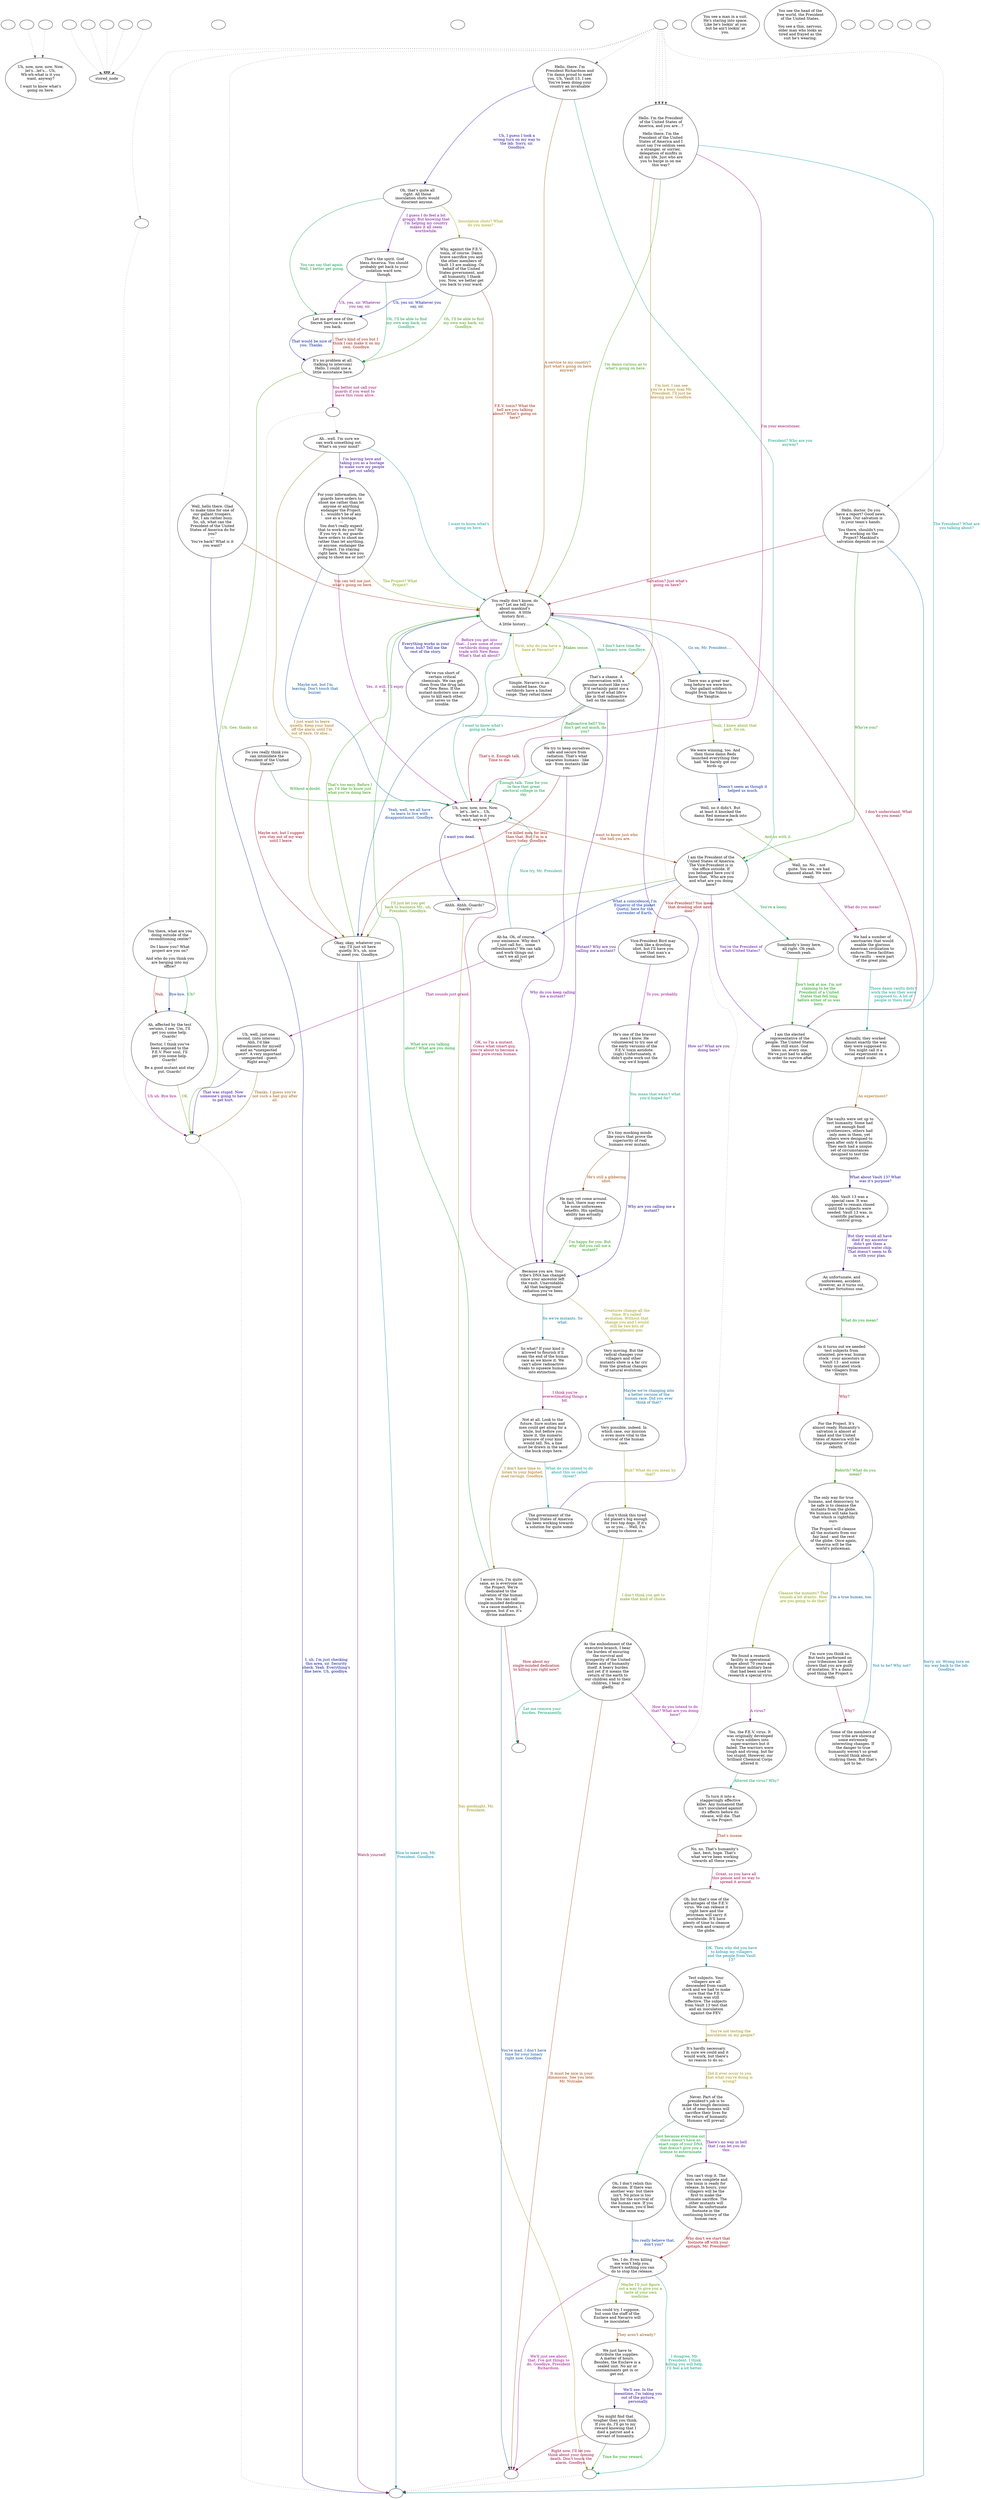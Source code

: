 digraph qhprzrch {
  "checkPartyMembersNearDoor" [style=filled       fillcolor="#FFFFFF"       color="#000000"]
  "checkPartyMembersNearDoor" [label=""]
  "ChooseFromList" [style=filled       fillcolor="#FFFFFF"       color="#000000"]
  "ChooseFromList" [label="Uh, now, now, now. Now,\nlet's...let's... Uh,\nWh-wh-what is it you\nwant, anyway?\n---\nI want to know what's\ngoing on here."]
  "CLICK_PREV" [style=filled       fillcolor="#FFFFFF"       color="#000000"]
  "CLICK_PREV" -> "ChooseFromList" [style=dotted color="#555555"]
  "CLICK_PREV" [label=""]
  "CLICK_0" [style=filled       fillcolor="#FFFFFF"       color="#000000"]
  "CLICK_0" -> "stored_node" [style=dotted color="#555555"]
  "CLICK_0" [label=""]
  "CLICK_1" [style=filled       fillcolor="#FFFFFF"       color="#000000"]
  "CLICK_1" -> "stored_node" [style=dotted color="#555555"]
  "CLICK_1" [label=""]
  "CLICK_2" [style=filled       fillcolor="#FFFFFF"       color="#000000"]
  "CLICK_2" -> "stored_node" [style=dotted color="#555555"]
  "CLICK_2" [label=""]
  "CLICK_3" [style=filled       fillcolor="#FFFFFF"       color="#000000"]
  "CLICK_3" -> "stored_node" [style=dotted color="#555555"]
  "CLICK_3" [label=""]
  "CLICK_4" [style=filled       fillcolor="#FFFFFF"       color="#000000"]
  "CLICK_4" -> "stored_node" [style=dotted color="#555555"]
  "CLICK_4" [label=""]
  "CLICK_MORE" [style=filled       fillcolor="#FFFFFF"       color="#000000"]
  "CLICK_MORE" -> "ChooseFromList" [style=dotted color="#555555"]
  "CLICK_MORE" [label=""]
  "start" [style=filled       fillcolor="#FFFFFF"       color="#000000"]
  "start" [label=""]
  "critter_p_proc" [style=filled       fillcolor="#FFFFFF"       color="#000000"]
  "critter_p_proc" [label=""]
  "pickup_p_proc" [style=filled       fillcolor="#FFFFFF"       color="#000000"]
  "pickup_p_proc" [label=""]
  "talk_p_proc" [style=filled       fillcolor="#FFFFFF"       color="#000000"]
  "talk_p_proc" -> "Node001" [style=dotted color="#555555"]
  "talk_p_proc" -> "Node003" [style=dotted color="#555555"]
  "talk_p_proc" -> "Node021" [style=dotted color="#555555"]
  "talk_p_proc" -> "Node022" [style=dotted color="#555555"]
  "talk_p_proc" -> "Node004" [style=dotted color="#555555"]
  "talk_p_proc" -> "Node022" [style=dotted color="#555555"]
  "talk_p_proc" -> "Node005" [style=dotted color="#555555"]
  "talk_p_proc" -> "Node022" [style=dotted color="#555555"]
  "talk_p_proc" -> "Node022" [style=dotted color="#555555"]
  "talk_p_proc" [label=""]
  "destroy_p_proc" [style=filled       fillcolor="#FFFFFF"       color="#000000"]
  "destroy_p_proc" [label=""]
  "look_at_p_proc" [style=filled       fillcolor="#FFFFFF"       color="#000000"]
  "look_at_p_proc" [label="You see a man in a suit.\nHe's staring into space.\nLike he's lookin' at you\nbut he ain't lookin' at\nyou."]
  "description_p_proc" [style=filled       fillcolor="#FFFFFF"       color="#000000"]
  "description_p_proc" [label="You see the head of the\nfree world, the President\nof the United States.\n---\nYou see a thin, nervous,\nolder man who looks as\ntired and frayed as the\nsuit he's wearing."]
  "use_skill_on_p_proc" [style=filled       fillcolor="#FFFFFF"       color="#000000"]
  "use_skill_on_p_proc" [label=""]
  "damage_p_proc" [style=filled       fillcolor="#FFFFFF"       color="#000000"]
  "damage_p_proc" [label=""]
  "map_enter_p_proc" [style=filled       fillcolor="#FFFFFF"       color="#000000"]
  "map_enter_p_proc" [label=""]
  "Node998" [style=filled       fillcolor="#FFFFFF"       color="#000000"]
  "Node998" [label=""]
  "Node999" [style=filled       fillcolor="#FFFFFF"       color="#000000"]
  "Node999" [label=""]
  "Node001" [style=filled       fillcolor="#FFFFFF"       color="#000000"]
  "Node001" [label="You there, what are you\ndoing outside of the\nreconditioning center?\n---\nDo I know you? What\nproject are you on?\n---\nAnd who do you think you\nare barging into my\noffice?"]
  "Node001" -> "Node002" [label="Uh?" color="#009923" fontcolor="#009923"]
  "Node001" -> "Node002" [label="Nuh." color="#99000A" fontcolor="#99000A"]
  "Node001" -> "Node002" [label="Bye-bye." color="#003699" fontcolor="#003699"]
  "Node002" [style=filled       fillcolor="#FFFFFF"       color="#000000"]
  "Node002" [label="Ah, affected by the test\nserums, I see. Um, I'll\nget you some help.\nGuards!\n---\nDoctor, I think you've\nbeen exposed to the\nF.E.V. Poor soul, I'll\nget you some help.\nGuards!\n---\nBe a good mutant and stay\nput. Guards!"]
  "Node002" -> "NodeCallGuards" [label="OK." color="#639900" fontcolor="#639900"]
  "Node002" -> "NodeCallGuards" [label="Uh uh. Bye bye." color="#990090" fontcolor="#990090"]
  "Node003" [style=filled       fillcolor="#FFFFFF"       color="#000000"]
  "Node003" -> "NodeCallGuards" [style=dotted color="#555555"]
  "Node003" [label=""]
  "Node004" [style=filled       fillcolor="#FFFFFF"       color="#000000"]
  "Node004" [label="Hello, there. I'm\nPresident Richardson and\nI'm damn proud to meet\nyou. Uh, Vault 13, I see.\nYou've been doing your\ncountry an invaluable\nservice."]
  "Node004" -> "Node015" [label="President? Who are you\nanyway?" color="#009976" fontcolor="#009976"]
  "Node004" -> "Node020" [label="A service to my country?\nJust what's going on here\nanyway?" color="#994900" fontcolor="#994900"]
  "Node004" -> "Node006" [label="Uh, I guess I took a\nwrong turn on my way to\nthe lab. Sorry, sir.\nGoodbye." color="#1C0099" fontcolor="#1C0099"]
  "Node005" [style=filled       fillcolor="#FFFFFF"       color="#000000"]
  "Node005" [label="Hello, doctor. Do you\nhave a report? Good news,\nI hope. Our salvation is\nin your team's hands.\n---\nYou there, shouldn't you\nbe working on the\nProject? Mankind's\nsalvation depends on you."]
  "Node005" -> "Node015" [label="Who're you?" color="#109900" fontcolor="#109900"]
  "Node005" -> "Node020" [label="Salvation? Just what's\ngoing on here?" color="#99003D" fontcolor="#99003D"]
  "Node005" -> "Node999" [label="Sorry, sir. Wrong turn on\nmy way back to the lab.\nGoodbye." color="#006A99" fontcolor="#006A99"]
  "Node006" [style=filled       fillcolor="#FFFFFF"       color="#000000"]
  "Node006" [label="Oh, that's quite all\nright. All those\ninoculation shots would\ndisorient anyone."]
  "Node006" -> "Node060" [label="Inoculation shots? What\ndo you mean?" color="#969900" fontcolor="#969900"]
  "Node006" -> "Node059" [label="I guess I do feel a bit\ngroggy. But knowing that\nI'm helping my country\nmakes it all seem\nworthwhile." color="#6F0099" fontcolor="#6F0099"]
  "Node006" -> "Node007" [label="You can say that again.\nWell, I better get going." color="#009943" fontcolor="#009943"]
  "Node007" [style=filled       fillcolor="#FFFFFF"       color="#000000"]
  "Node007" [label="Let me get one of the\nSecret Service to escort\nyou back."]
  "Node007" -> "Node008" [label="That's kind of you but I\nthink I can make it on my\nown. Goodbye." color="#991600" fontcolor="#991600"]
  "Node007" -> "Node008" [label="That would be nice of\nyou. Thanks." color="#001799" fontcolor="#001799"]
  "Node008" [style=filled       fillcolor="#FFFFFF"       color="#000000"]
  "Node008" [label="It's no problem at all.\n(talking to intercom)\nHello. I could use a\nlittle assistance here."]
  "Node008" -> "NodeCallGuards" [label="Uh. Gee, thanks sir." color="#439900" fontcolor="#439900"]
  "Node008" -> "Node910" [label="You better not call your\nguards if you want to\nleave this room alive." color="#990070" fontcolor="#990070"]
  "Node009" [style=filled       fillcolor="#FFFFFF"       color="#000000"]
  "Node009" [label="Ah...well. I'm sure we\ncan work something out.\nWhat's on your mind?"]
  "Node009" -> "Node020" [label="I want to know what's\ngoing on here." color="#009995" fontcolor="#009995"]
  "Node009" -> "Node013" [label="I just want to leave\nquietly. Keep your hand\noff the alarm until I'm\nout of here. Or else…." color="#996900" fontcolor="#996900"]
  "Node009" -> "Node011" [label="I'm leaving here and\ntaking you as a hostage\nto make sure my people\nget out safely." color="#3C0099" fontcolor="#3C0099"]
  "Node010" [style=filled       fillcolor="#FFFFFF"       color="#000000"]
  "Node010" [label="Do you really think you\ncan intimidate the\nPresident of the United\nStates?"]
  "Node010" -> "Node012" [label="Without a doubt." color="#00990F" fontcolor="#00990F"]
  "Node010" -> "Node013" [label="Maybe not, but I suggest\nyou stay out of my way\nuntil I leave." color="#99001D" fontcolor="#99001D"]
  "Node011" [style=filled       fillcolor="#FFFFFF"       color="#000000"]
  "Node011" [label="For your information, the\nguards have orders to\nshoot me rather than let\nanyone or anything\nendanger the Project.\nI... wouldn't be of any\nuse as a hostage.\n---\nYou don't really expect\nthat to work do you? Ha!\nIf you try it, my guards\nhave orders to shoot me\nrather than let anything,\nor anyone, endanger the\nProject. I'm staying\nright here. Now, are you\ngoing to shoot me or not?"]
  "Node011" -> "Node012" [label="Maybe not, but I'm\nleaving. Don't touch that\nbuzzer." color="#004A99" fontcolor="#004A99"]
  "Node011" -> "Node020" [label="The Project? What\nProject?" color="#779900" fontcolor="#779900"]
  "Node011" -> "Node012" [label="Yes, it will. I'll enjoy\nit." color="#8F0099" fontcolor="#8F0099"]
  "Node012" [style=filled       fillcolor="#FFFFFF"       color="#000000"]
  "Node012" [label="Uh, now, now, now. Now,\nlet's...let's... Uh,\nWh-wh-what is it you\nwant, anyway?"]
  "Node012" -> "Node020" [label="I want to know what's\ngoing on here." color="#009962" fontcolor="#009962"]
  "Node012" -> "Node015" [label="I want to know just who\nthe hell you are." color="#993600" fontcolor="#993600"]
  "Node012" -> "Node014" [label="I want you dead." color="#090099" fontcolor="#090099"]
  "Node013" [style=filled       fillcolor="#FFFFFF"       color="#000000"]
  "Node013" [label="Okay, okay, whatever you\nsay. I'll just sit here\nquietly. It's, uh, nice\nto meet you. Goodbye."]
  "Node013" -> "Node020" [label="That's too easy. Before I\ngo, I'd like to know just\nwhat you're doing here." color="#249900" fontcolor="#249900"]
  "Node013" -> "Node999" [label="Watch yourself." color="#990050" fontcolor="#990050"]
  "Node013" -> "Node999" [label="Nice to meet you, Mr.\nPresident. Goodbye." color="#007D99" fontcolor="#007D99"]
  "Node014" [style=filled       fillcolor="#FFFFFF"       color="#000000"]
  "Node014" [label="Ahhh. Ahhh. Guards?\nGuards!"]
  "Node014" -> "NodeCombat" [label="Say goodnight, Mr.\nPresident." color="#998800" fontcolor="#998800"]
  "Node015" [style=filled       fillcolor="#FFFFFF"       color="#000000"]
  "Node015" [label="I am the President of the\nUnited States of America.\nThe Vice-President is in\nthe office outside. If\nyou belonged here you'd\nknow that.  Who are you\nand what are you doing\nhere?"]
  "Node015" -> "Node019" [label="You're the President of\nwhat United States?" color="#5C0099" fontcolor="#5C0099"]
  "Node015" -> "Node018" [label="You're a loony." color="#00992F" fontcolor="#00992F"]
  "Node015" -> "Node026" [label="Vice-President? You mean\nthat drooling idiot next\ndoor?" color="#990200" fontcolor="#990200"]
  "Node015" -> "Node016" [label="What a coincidence, I'm\nEmperor of the planet\nQuetzl, here for the\nsurrender of Earth." color="#002A99" fontcolor="#002A99"]
  "Node015" -> "Node013" [label="I'll just let you get\nback to business Mr., uh,\nPresident. Goodbye." color="#579900" fontcolor="#579900"]
  "Node016" [style=filled       fillcolor="#FFFFFF"       color="#000000"]
  "Node016" [label="Ah-ha. Oh, of course,\nyour eminence. Why don't\nI just call for... some\nrefreshments? We can talk\nand work things out -\ncan't we all just get\nalong?"]
  "Node016" -> "Node017" [label="That sounds just grand." color="#990084" fontcolor="#990084"]
  "Node016" -> "Node012" [label="Nice try, Mr. President." color="#009982" fontcolor="#009982"]
  "Node017" [style=filled       fillcolor="#FFFFFF"       color="#000000"]
  "Node017" [label="Uh, well, just one\nsecond. (into intercom)\nAhh, I'd like\nrefreshments for myself\nand an *unexpected\nguest*. A very important\n- unexpected - guest.\nRight away?"]
  "Node017" -> "NodeCallGuards" [label="Thanks. I guess you're\nnot such a bad guy after\nall." color="#995500" fontcolor="#995500"]
  "Node017" -> "NodeCallGuards" [label="That was stupid. Now\nsomeone's going to have\nto get hurt." color="#280099" fontcolor="#280099"]
  "Node018" [style=filled       fillcolor="#FFFFFF"       color="#000000"]
  "Node018" [label="Somebody's loony here,\nall right. Oh yeah.\nOooooh yeah."]
  "Node018" -> "Node019" [label="Don't look at me. I'm not\nclaiming to be the\nPresident of a United\nStates that fell long\nbefore either of us was\nborn." color="#049900" fontcolor="#049900"]
  "Node019" [style=filled       fillcolor="#FFFFFF"       color="#000000"]
  "Node019" [label="I am the elected\nrepresentative of the\npeople. The United States\ndoes still exist. God\nbless us, every one.\nWe've just had to adapt\nin order to survive after\nthe war."]
  "Node019" -> "Node020" [label="I don't understand. What\ndo you mean?" color="#990031" fontcolor="#990031"]
  "Node020" [style=filled       fillcolor="#FFFFFF"       color="#000000"]
  "Node020" [label="You really don't know, do\nyou? Let me tell you\nabout mankind's\nsalvation.  A little\nhistory first...\n---\nA little history…."]
  "Node020" -> "Node024" [label="Go on, Mr. President…." color="#005D99" fontcolor="#005D99"]
  "Node020" -> "Node045" [label="First, why do you have a\nbase at Navarro?" color="#8A9900" fontcolor="#8A9900"]
  "Node020" -> "Node044" [label="Before you get into\nthat…I saw some of your\nvertibirds doing some\ntrade with New Reno.\nWhat's that all about?" color="#7B0099" fontcolor="#7B0099"]
  "Node020" -> "Node023" [label="I don't have time for\nthis lunacy now. Goodbye." color="#00994F" fontcolor="#00994F"]
  "Node021" [style=filled       fillcolor="#FFFFFF"       color="#000000"]
  "Node021" [label="Well, hello there. Glad\nto make time for one of\nour gallant troopers.\nBut, I am rather busy.\nSo, uh, what can the\nPresident of the United\nStates of America do for\nyou?\n---\nYou're back? What is it\nyou want?"]
  "Node021" -> "Node020" [label="You can tell me just\nwhat's going on here." color="#992200" fontcolor="#992200"]
  "Node021" -> "Node999" [label="I, uh, I'm just checking\nthis area, sir. Security\ncheck. Yeah. Everything's\nfine here. Uh, goodbye." color="#000B99" fontcolor="#000B99"]
  "Node022" [style=filled       fillcolor="#FFFFFF"       color="#000000"]
  "Node022" [label="Hello. I'm the President\nof the United States of\nAmerica, and you are…?\n---\nHello there. I'm the\nPresident of the United\nStates of America and I\nmust say I've seldom seen\na stranger, or sorrier,\ndelegation of misfits in\nall my life. Just who are\nyou to barge in on me\nthis way?"]
  "Node022" -> "Node020" [label="I'm damn curious as to\nwhat's going on here." color="#379900" fontcolor="#379900"]
  "Node022" -> "Node012" [label="I'm your executioner." color="#990064" fontcolor="#990064"]
  "Node022" -> "Node019" [label="The President? What are\nyou talking about?" color="#009199" fontcolor="#009199"]
  "Node022" -> "Node023" [label="I'm lost. I can see\nyou're a busy man Mr.\nPresident. I'll just be\nleaving now. Goodbye." color="#997500" fontcolor="#997500"]
  "Node023" [style=filled       fillcolor="#FFFFFF"       color="#000000"]
  "Node023" [label="That's a shame. A\nconversation with a\ngenuine mutant like you?\nIt'd certainly paint me a\npicture of what life's\nlike in that radioactive\nhell on the mainland."]
  "Node023" -> "Node030" [label="Mutant? Why are you\ncalling me a mutant?" color="#480099" fontcolor="#480099"]
  "Node023" -> "Node031" [label="Radioactive hell? You\ndon't get out much, do\nyou?" color="#00991B" fontcolor="#00991B"]
  "Node023" -> "Node012" [label="That's it. Enough talk.\nTime to die." color="#990011" fontcolor="#990011"]
  "Node023" -> "Node013" [label="Yeah, well, we all have\nto learn to live with\ndisappointment. Goodbye." color="#003E99" fontcolor="#003E99"]
  "Node024" [style=filled       fillcolor="#FFFFFF"       color="#000000"]
  "Node024" [label="There was a great war\nlong before we were born.\nOur gallant soldiers\nfought from the Yukon to\nthe Yangtze."]
  "Node024" -> "Node032" [label="Yeah, I knew about that\npart. Go on." color="#6A9900" fontcolor="#6A9900"]
  "Node025" [style=filled       fillcolor="#FFFFFF"       color="#000000"]
  "Node025" [label=""]
  "Node026" [style=filled       fillcolor="#FFFFFF"       color="#000000"]
  "Node026" [label="Vice-President Bird may\nlook like a drooling\nidiot, but I'll have you\nknow that man's a\nnational hero."]
  "Node026" -> "Node027" [label="To you, probably." color="#990097" fontcolor="#990097"]
  "Node027" [style=filled       fillcolor="#FFFFFF"       color="#000000"]
  "Node027" [label="He's one of the bravest\nmen I know. He\nvolunteered to try one of\nthe early versions of the\nF.E.V. toxin antidote.\n(sigh) Unfortunately, it\ndidn't quite work out the\nway we'd hoped."]
  "Node027" -> "Node028" [label="You mean that wasn't what\nyou'd hoped for?" color="#00996E" fontcolor="#00996E"]
  "Node028" [style=filled       fillcolor="#FFFFFF"       color="#000000"]
  "Node028" [label="It's tiny mocking minds\nlike yours that prove the\nsuperiority of real\nhumans over mutants."]
  "Node028" -> "Node029" [label="He's still a gibbering\nidiot." color="#994200" fontcolor="#994200"]
  "Node028" -> "Node030" [label="Why are you calling me a\nmutant?" color="#150099" fontcolor="#150099"]
  "Node029" [style=filled       fillcolor="#FFFFFF"       color="#000000"]
  "Node029" [label="He may yet come around.\nIn fact, there may even\nbe some unforeseen\nbenefits. His spelling\nability has actually\nimproved."]
  "Node029" -> "Node030" [label="I'm happy for you. But\nwhy  did you call me a\nmutant?" color="#189900" fontcolor="#189900"]
  "Node030" [style=filled       fillcolor="#FFFFFF"       color="#000000"]
  "Node030" [label="Because you are. Your\ntribe's DNA has changed\nsince your ancestor left\nthe vault. Unavoidable.\nAll that background\nradiation you've been\nexposed to."]
  "Node030" -> "Node012" [label="OK, so I'm a mutant.\nGuess what smart guy,\nyou're about to become a\ndead pure-strain human." color="#990044" fontcolor="#990044"]
  "Node030" -> "Node061" [label="So we're mutants. So\nwhat." color="#007199" fontcolor="#007199"]
  "Node030" -> "Node057" [label="Creatures change all the\ntime. It's called\nevolution. Without that\nchange you and I would\nstill be two bits of\nprotoplasmic goo." color="#999400" fontcolor="#999400"]
  "Node031" [style=filled       fillcolor="#FFFFFF"       color="#000000"]
  "Node031" [label="We try to keep ourselves\nsafe and secure from\nradiation. That's what\nseparates humans - like\nme - from mutants like\nyou."]
  "Node031" -> "Node030" [label="Why do you keep calling\nme a mutant?" color="#680099" fontcolor="#680099"]
  "Node031" -> "Node012" [label="Enough talk. Time for you\nto face that great\nelectoral college in the\nsky." color="#00993B" fontcolor="#00993B"]
  "Node031" -> "Node013" [label="I've killed men for less\nthan that. But I'm in a\nhurry today. Goodbye." color="#990E00" fontcolor="#990E00"]
  "Node032" [style=filled       fillcolor="#FFFFFF"       color="#000000"]
  "Node032" [label="We were winning, too. And\nthen those damn Reds\nlaunched everything they\nhad. We barely got our\nbirds up."]
  "Node032" -> "Node033" [label="Doesn't seem as though it\nhelped us much." color="#001E99" fontcolor="#001E99"]
  "Node033" [style=filled       fillcolor="#FFFFFF"       color="#000000"]
  "Node033" [label="Well, no it didn't. But\nat least it knocked the\ndamn Red menace back into\nthe stone age."]
  "Node033" -> "Node034" [label="And us with it." color="#4B9900" fontcolor="#4B9900"]
  "Node034" [style=filled       fillcolor="#FFFFFF"       color="#000000"]
  "Node034" [label="Well, no. No... not\nquite. You see, we had\nplanned ahead. We were\nready."]
  "Node034" -> "Node035" [label="What do you mean?" color="#990078" fontcolor="#990078"]
  "Node035" [style=filled       fillcolor="#FFFFFF"       color="#000000"]
  "Node035" [label="We had a number of\nsanctuaries that would\nenable the glorious\nAmerican civilization to\nendure. These facilities\n- the vaults  - were part\nof the great plan."]
  "Node035" -> "Node036" [label="Those damn vaults didn't\nwork the way they were\nsupposed to. A lot of\npeople in them died." color="#00998E" fontcolor="#00998E"]
  "Node036" [style=filled       fillcolor="#FFFFFF"       color="#000000"]
  "Node036" [label="Actually, they worked\nalmost exactly the way\nthey were supposed to.\nYou might call it a\nsocial experiment on a\ngrand scale."]
  "Node036" -> "Node036a" [label="An experiment?" color="#996100" fontcolor="#996100"]
  "Node037" [style=filled       fillcolor="#FFFFFF"       color="#000000"]
  "Node037" [label="Ahh. Vault 13 was a\nspecial case. It was\nsupposed to remain closed\nuntil the subjects were\nneeded. Vault 13 was, in\nscientific parlance, a\ncontrol group."]
  "Node037" -> "Node038" [label="But they would all have\ndied if my ancestor\ndidn't get them a\nreplacement water chip.\nThat doesn't seem to fit\nin with your plan." color="#350099" fontcolor="#350099"]
  "Node038" [style=filled       fillcolor="#FFFFFF"       color="#000000"]
  "Node038" [label="An unfortunate, and\nunforeseen, accident.\nHowever, as it turns out,\na rather fortuitous one."]
  "Node038" -> "Node039" [label="What do you mean?" color="#009908" fontcolor="#009908"]
  "Node039" [style=filled       fillcolor="#FFFFFF"       color="#000000"]
  "Node039" [label="As it turns out we needed\ntest subjects from\nuntainted, pre-war, human\nstock - your ancestors in\nVault 13 - and some\nfreshly mutated stock -\nthe villagers from\nArroyo."]
  "Node039" -> "Node039a" [label="Why?" color="#990025" fontcolor="#990025"]
  "Node040" [style=filled       fillcolor="#FFFFFF"       color="#000000"]
  "Node040" [label="The only way for true\nhumans, and democracy, to\nbe safe is to cleanse the\nmutants from the globe.\nWe humans will take back\nthat which is rightfully\nours.\n---\nThe Project will cleanse\nall the mutants from our\nfair land - and the rest\nof the globe. Once again,\nAmerica will be the\nworld's policeman."]
  "Node040" -> "Node046" [label="I'm a true human, too." color="#005199" fontcolor="#005199"]
  "Node040" -> "Node041" [label="Cleanse the mutants? That\nsounds a bit drastic. How\nare you going to do that?" color="#7E9900" fontcolor="#7E9900"]
  "Node041" [style=filled       fillcolor="#FFFFFF"       color="#000000"]
  "Node041" [label="We found a research\nfacility in operational\nshape about 70 years ago.\nA former military base\nthat had been used to\nresearch a special virus."]
  "Node041" -> "Node042" [label="A virus?" color="#870099" fontcolor="#870099"]
  "Node042" [style=filled       fillcolor="#FFFFFF"       color="#000000"]
  "Node042" [label="Yes, the F.E.V. virus. It\nwas originally developed\nto turn soldiers into\nsuper-warriors but it\nfailed. The warriors were\ntough and strong, but far\ntoo stupid. However, our\nbrilliant Chemical Corps\naltered it."]
  "Node042" -> "Node043" [label="Altered the virus? Why?" color="#00995B" fontcolor="#00995B"]
  "Node043" [style=filled       fillcolor="#FFFFFF"       color="#000000"]
  "Node043" [label="To turn it into a\nstaggeringly effective\nkiller. Any humanoid that\nisn't inoculated against\nits effects before its\nrelease, will die. That\nis the Project."]
  "Node043" -> "Node043a" [label="That's insane." color="#992E00" fontcolor="#992E00"]
  "Node044" [style=filled       fillcolor="#FFFFFF"       color="#000000"]
  "Node044" [label="We've run short of\ncertain critical\nchemicals. We can get\nthem from the drug labs\nof New Reno. If the\nmutant-mobsters use our\nguns to kill each other,\njust saves us the\ntrouble."]
  "Node044" -> "Node020" [label="Everything works in your\nfavor, huh? Tell me the\nrest of the story." color="#010099" fontcolor="#010099"]
  "Node045" [style=filled       fillcolor="#FFFFFF"       color="#000000"]
  "Node045" [label="Simple. Navarro is an\nisolated base. Our\nvertibirds have a limited\nrange. They refuel there."]
  "Node045" -> "Node020" [label="Makes sense." color="#2B9900" fontcolor="#2B9900"]
  "Node046" [style=filled       fillcolor="#FFFFFF"       color="#000000"]
  "Node046" [label="I'm sure you think so.\nBut tests performed on\nyour tribesmen have all\nshown that you are guilty\nof mutation. It's a damn\ngood thing the Project is\nready."]
  "Node046" -> "Node046a" [label="Why?" color="#990058" fontcolor="#990058"]
  "Node047" [style=filled       fillcolor="#FFFFFF"       color="#000000"]
  "Node047" [label="Oh, but that's one of the\nadvantages of the F.E.V.\nvirus. We can release it\nright here and the\njetstream will carry it\nworldwide. It'll have\nplenty of time to cleanse\nevery nook and cranny of\nthe globe."]
  "Node047" -> "Node048" [label="OK. Then why did you have\nto kidnap my villagers\nand the people from Vault\n13?" color="#008599" fontcolor="#008599"]
  "Node048" [style=filled       fillcolor="#FFFFFF"       color="#000000"]
  "Node048" [label="Test subjects. Your\nvillagers are all\ndescended from vault\nstock and we had to make\nsure that the F.E.V.\ntoxin was still\neffective. The subjects\nfrom Vault 13 test that\nand an inoculation\nagainst the FEV."]
  "Node048" -> "Node048a" [label="You're not testing the\ninoculation on my people?" color="#998100" fontcolor="#998100"]
  "Node049" [style=filled       fillcolor="#FFFFFF"       color="#000000"]
  "Node049" [label="Never. Part of the\npresident's job is to\nmake the tough decisions.\nA lot of near-humans will\nsacrifice their lives for\nthe return of humanity.\nHumans will prevail."]
  "Node049" -> "Node050" [label="There's no way in hell\nthat I can let you do\nthis." color="#540099" fontcolor="#540099"]
  "Node049" -> "Node051" [label="Just because everyone out\nthere doesn't have an\nexact copy of your DNA\nthat doesn't give you a\nlicense to exterminate\nthem." color="#009928" fontcolor="#009928"]
  "Node050" [style=filled       fillcolor="#FFFFFF"       color="#000000"]
  "Node050" [label="You can't stop it. The\ntests are complete and\nthe toxin is ready for\nrelease. In hours, your\nvillagers will be the\nfirst to make the\nultimate sacrifice. The\nother mutants will\nfollow. An unfortunate\nfootnote in the\ncontinuing history of the\nhuman race."]
  "Node050" -> "Node053" [label="Why don't we start that\nfootnote off with your\nepitaph, Mr. President?" color="#990005" fontcolor="#990005"]
  "Node051" [style=filled       fillcolor="#FFFFFF"       color="#000000"]
  "Node051" [label="Oh, I don't relish this\ndecision. If there was\nanother way- but there\nisn't. No price is too\nhigh for the survival of\nthe human race. If you\nwere human, you'd feel\nthe same way."]
  "Node051" -> "Node053" [label="You really believe that,\ndon't you?" color="#003299" fontcolor="#003299"]
  "Node052" [style=filled       fillcolor="#FFFFFF"       color="#000000"]
  "Node052" [label=""]
  "Node053" [style=filled       fillcolor="#FFFFFF"       color="#000000"]
  "Node053" [label="Yes, I do. Even killing\nme won't help you.\nThere's nothing you can\ndo to stop the release."]
  "Node053" -> "Node054" [label="Maybe I'll just figure\nout a way to give you a\ntaste of your own\nmedicine." color="#5E9900" fontcolor="#5E9900"]
  "Node053" -> "NodePresDis" [label="We'll just see about\nthat. I've got things to\ndo. Goodbye, President\nRichardson." color="#99008B" fontcolor="#99008B"]
  "Node053" -> "NodeCombat" [label="I disagree, Mr.\nPresident. I think\nkilling you will help.\nI'll feel a lot better." color="#00997A" fontcolor="#00997A"]
  "Node054" [style=filled       fillcolor="#FFFFFF"       color="#000000"]
  "Node054" [label="You could try, I suppose,\nbut soon the staff of the\nEnclave and Navarro will\nbe inoculated."]
  "Node054" -> "Node055" [label="They aren't already?" color="#994E00" fontcolor="#994E00"]
  "Node055" [style=filled       fillcolor="#FFFFFF"       color="#000000"]
  "Node055" [label="We just have to\ndistribute the supplies.\nA matter of hours.\nBesides, the Enclave is a\nsealed unit. No air or\ncontaminants get in or\nget out."]
  "Node055" -> "Node056" [label="We'll see. In the\nmeantime, I'm taking you\nout of the picture,\npersonally." color="#210099" fontcolor="#210099"]
  "Node056" [style=filled       fillcolor="#FFFFFF"       color="#000000"]
  "Node056" [label="You might find that\ntougher than you think.\nIf you do, I'll go to my\nreward knowing that I\ndied a patriot and a\nservant of humanity."]
  "Node056" -> "NodeCombat" [label="Time for your reward." color="#0C9900" fontcolor="#0C9900"]
  "Node056" -> "NodePresDis" [label="Right now, I'll let you\nthink about your coming\ndeath. Don't touch the\nalarm. Goodbye." color="#990038" fontcolor="#990038"]
  "Node057" [style=filled       fillcolor="#FFFFFF"       color="#000000"]
  "Node057" [label="Very moving. But the\nradical changes your\nvillagers and other\nmutants show is a far cry\nfrom the gradual changes\nof natural evolution."]
  "Node057" -> "Node058" [label="Maybe we're changing into\na better version of the\nhuman race. Did you ever\nthink of that?" color="#006599" fontcolor="#006599"]
  "Node058" [style=filled       fillcolor="#FFFFFF"       color="#000000"]
  "Node058" [label="Very possible, indeed. In\nwhich case, our mission\nis even more vital to the\nsurvival of the human\nrace."]
  "Node058" -> "Node065" [label="Huh? What do you mean by\nthat?" color="#929900" fontcolor="#929900"]
  "Node059" [style=filled       fillcolor="#FFFFFF"       color="#000000"]
  "Node059" [label="That's the spirit. God\nbless America. You should\nprobably get back to your\nisolation ward now,\nthough."]
  "Node059" -> "Node007" [label="Uh, yes, sir. Whatever\nyou say, sir." color="#740099" fontcolor="#740099"]
  "Node059" -> "Node008" [label="Oh, I'll be able to find\nmy own way back, sir.\nGoodbye." color="#009947" fontcolor="#009947"]
  "Node060" [style=filled       fillcolor="#FFFFFF"       color="#000000"]
  "Node060" [label="Why, against the F.E.V.\ntoxin, of course. Damn\nbrave sacrifice you and\nthe other members of\nVault 13 are making. On\nbehalf of the United\nStates government, and\nall humanity, I thank\nyou. Now, we better get\nyou back to your ward."]
  "Node060" -> "Node020" [label="F.E.V. toxin? What the\nhell are you talking\nabout? What's going on\nhere?" color="#991B00" fontcolor="#991B00"]
  "Node060" -> "Node007" [label="Uh, yes sir. Whatever you\nsay, sir." color="#001299" fontcolor="#001299"]
  "Node060" -> "Node008" [label="Oh, I'll be able to find\nmy own way back, sir.\nGoodbye." color="#3F9900" fontcolor="#3F9900"]
  "Node061" [style=filled       fillcolor="#FFFFFF"       color="#000000"]
  "Node061" [label="So what? If your kind is\nallowed to flourish it'll\nmean the end of the human\nrace as we know it. We\ncan't allow radioactive\nfreaks to squeeze humans\ninto extinction."]
  "Node061" -> "Node062" [label="I think you're\noverestimating things a\nbit." color="#99006B" fontcolor="#99006B"]
  "Node062" [style=filled       fillcolor="#FFFFFF"       color="#000000"]
  "Node062" [label="Not at all. Look to the\nfuture. Sure muties and\nmen could get along for a\nwhile, but before you\nknow it, the numeric\npressure of your kind\nwould tell. No, a line\nmust be drawn in the sand\n- the buck stops here."]
  "Node062" -> "Node063" [label="What do you intend to do\nabout this so called\nthreat?" color="#009899" fontcolor="#009899"]
  "Node062" -> "Node064" [label="I don't have time to\nlisten to your bigoted,\nmad ravings. Goodbye." color="#996D00" fontcolor="#996D00"]
  "Node063" [style=filled       fillcolor="#FFFFFF"       color="#000000"]
  "Node063" [label="The government of the\nUnited States of America\nhas been working towards\na solution for quite some\ntime."]
  "Node063" -> "Node020" [label="How so? What are you\ndoing here?" color="#410099" fontcolor="#410099"]
  "Node064" [style=filled       fillcolor="#FFFFFF"       color="#000000"]
  "Node064" [label="I assure you, I'm quite\nsane, as is everyone on\nthe Project. We're\ndedicated to the\nsalvation of the human\nrace. You can call\nsingle-minded dedication\nto a cause madness, I\nsuppose, but if so, it's\ndivine madness."]
  "Node064" -> "Node020" [label="What are you talking\nabout? What are you doing\nhere?" color="#009914" fontcolor="#009914"]
  "Node064" -> "Node998" [label="How about my\nsingle-minded dedication\nto killing you right now?" color="#990019" fontcolor="#990019"]
  "Node064" -> "NodePresDis" [label="You're mad. I don't have\ntime for your lunacy\nright now. Goodbye." color="#004599" fontcolor="#004599"]
  "Node065" [style=filled       fillcolor="#FFFFFF"       color="#000000"]
  "Node065" [label="I don't think this tired\nold planet's big enough\nfor two top dogs. If it's\nus or you…. Well, I'm\ngoing to choose us."]
  "Node065" -> "Node066" [label="I don't think you get to\nmake that kind of choice." color="#729900" fontcolor="#729900"]
  "Node066" [style=filled       fillcolor="#FFFFFF"       color="#000000"]
  "Node066" [label="As the embodiment of the\nexecutive branch, I bear\nthe burden of ensuring\nthe survival and\nprosperity of the United\nStates and of humanity\nitself. A heavy burden\nand yet if it means the\nreturn of the earth to\nour children and to their\nchildren, I bear it\ngladly."]
  "Node066" -> "Node020a" [label="How do you intend to do\nthat? What are you doing\nhere?" color="#930099" fontcolor="#930099"]
  "Node066" -> "Node998" [label="Let me remove your\nburden. Permanently." color="#009967" fontcolor="#009967"]
  "Node066" -> "NodePresDis" [label="It must be nice in your\ndimension. See you later,\nMr. Nutcake." color="#993A00" fontcolor="#993A00"]
  "Node036a" [style=filled       fillcolor="#FFFFFF"       color="#000000"]
  "Node036a" [label="The vaults were set up to\ntest humanity. Some had\nnot enough food\nsynthesizers, others had\nonly men in them, yet\nothers were designed to\nopen after only 6 months.\nThey each had a unique\nset of circumstances\ndesigned to test the\noccupants."]
  "Node036a" -> "Node037" [label="What about Vault 13? What\nwas it's purpose?" color="#0D0099" fontcolor="#0D0099"]
  "Node039a" [style=filled       fillcolor="#FFFFFF"       color="#000000"]
  "Node039a" [label="For the Project. It's\nalmost ready. Humanity's\nsalvation is almost at\nhand and the United\nStates of America will be\nthe progenitor of that\nrebirth."]
  "Node039a" -> "Node040" [label="Rebirth? What do you\nmean?" color="#1F9900" fontcolor="#1F9900"]
  "Node043a" [style=filled       fillcolor="#FFFFFF"       color="#000000"]
  "Node043a" [label="No, no. That's humanity's\nlast, best, hope. That's\nwhat we've been working\ntowards all these years."]
  "Node043a" -> "Node047" [label="Great, so you have all\nthis poison and no way to\nspread it around." color="#99004C" fontcolor="#99004C"]
  "Node046a" [style=filled       fillcolor="#FFFFFF"       color="#000000"]
  "Node046a" [label="Some of the members of\nyour tribe are showing\nsome extremely\ninteresting changes. If\nthe danger to true\nhumanity weren't so great\nI would think about\nstudying them. But that's\nnot to be."]
  "Node046a" -> "Node040" [label="Not to be? Why not?" color="#007899" fontcolor="#007899"]
  "Node048a" [style=filled       fillcolor="#FFFFFF"       color="#000000"]
  "Node048a" [label="It's hardly necessary.\nI'm sure we could and it\nwould work, but there's\nno reason to do so."]
  "Node048a" -> "Node049" [label="Did it ever occur to you\nthat what you're doing is\nwrong?" color="#998D00" fontcolor="#998D00"]
  "NodePresDis" [style=filled       fillcolor="#FFFFFF"       color="#000000"]
  "NodePresDis" -> "Node999" [style=dotted color="#555555"]
  "NodePresDis" [label=""]
  "NodeCallGuards" [style=filled       fillcolor="#FFFFFF"       color="#000000"]
  "NodeCallGuards" -> "Node999" [style=dotted color="#555555"]
  "NodeCallGuards" [label=""]
  "Node910" [style=filled       fillcolor="#FFFFFF"       color="#000000"]
  "Node910" -> "Node009" [style=dotted color="#555555"]
  "Node910" -> "Node010" [style=dotted color="#555555"]
  "Node910" [label=""]
  "NodeCombat" [style=filled       fillcolor="#FFFFFF"       color="#000000"]
  "NodeCombat" -> "Node999" [style=dotted color="#555555"]
  "NodeCombat" [label=""]
  "Node020a" [style=filled       fillcolor="#FFFFFF"       color="#000000"]
  "Node020a" -> "Node020" [style=dotted color="#555555"]
  "Node020a" [label=""]
}